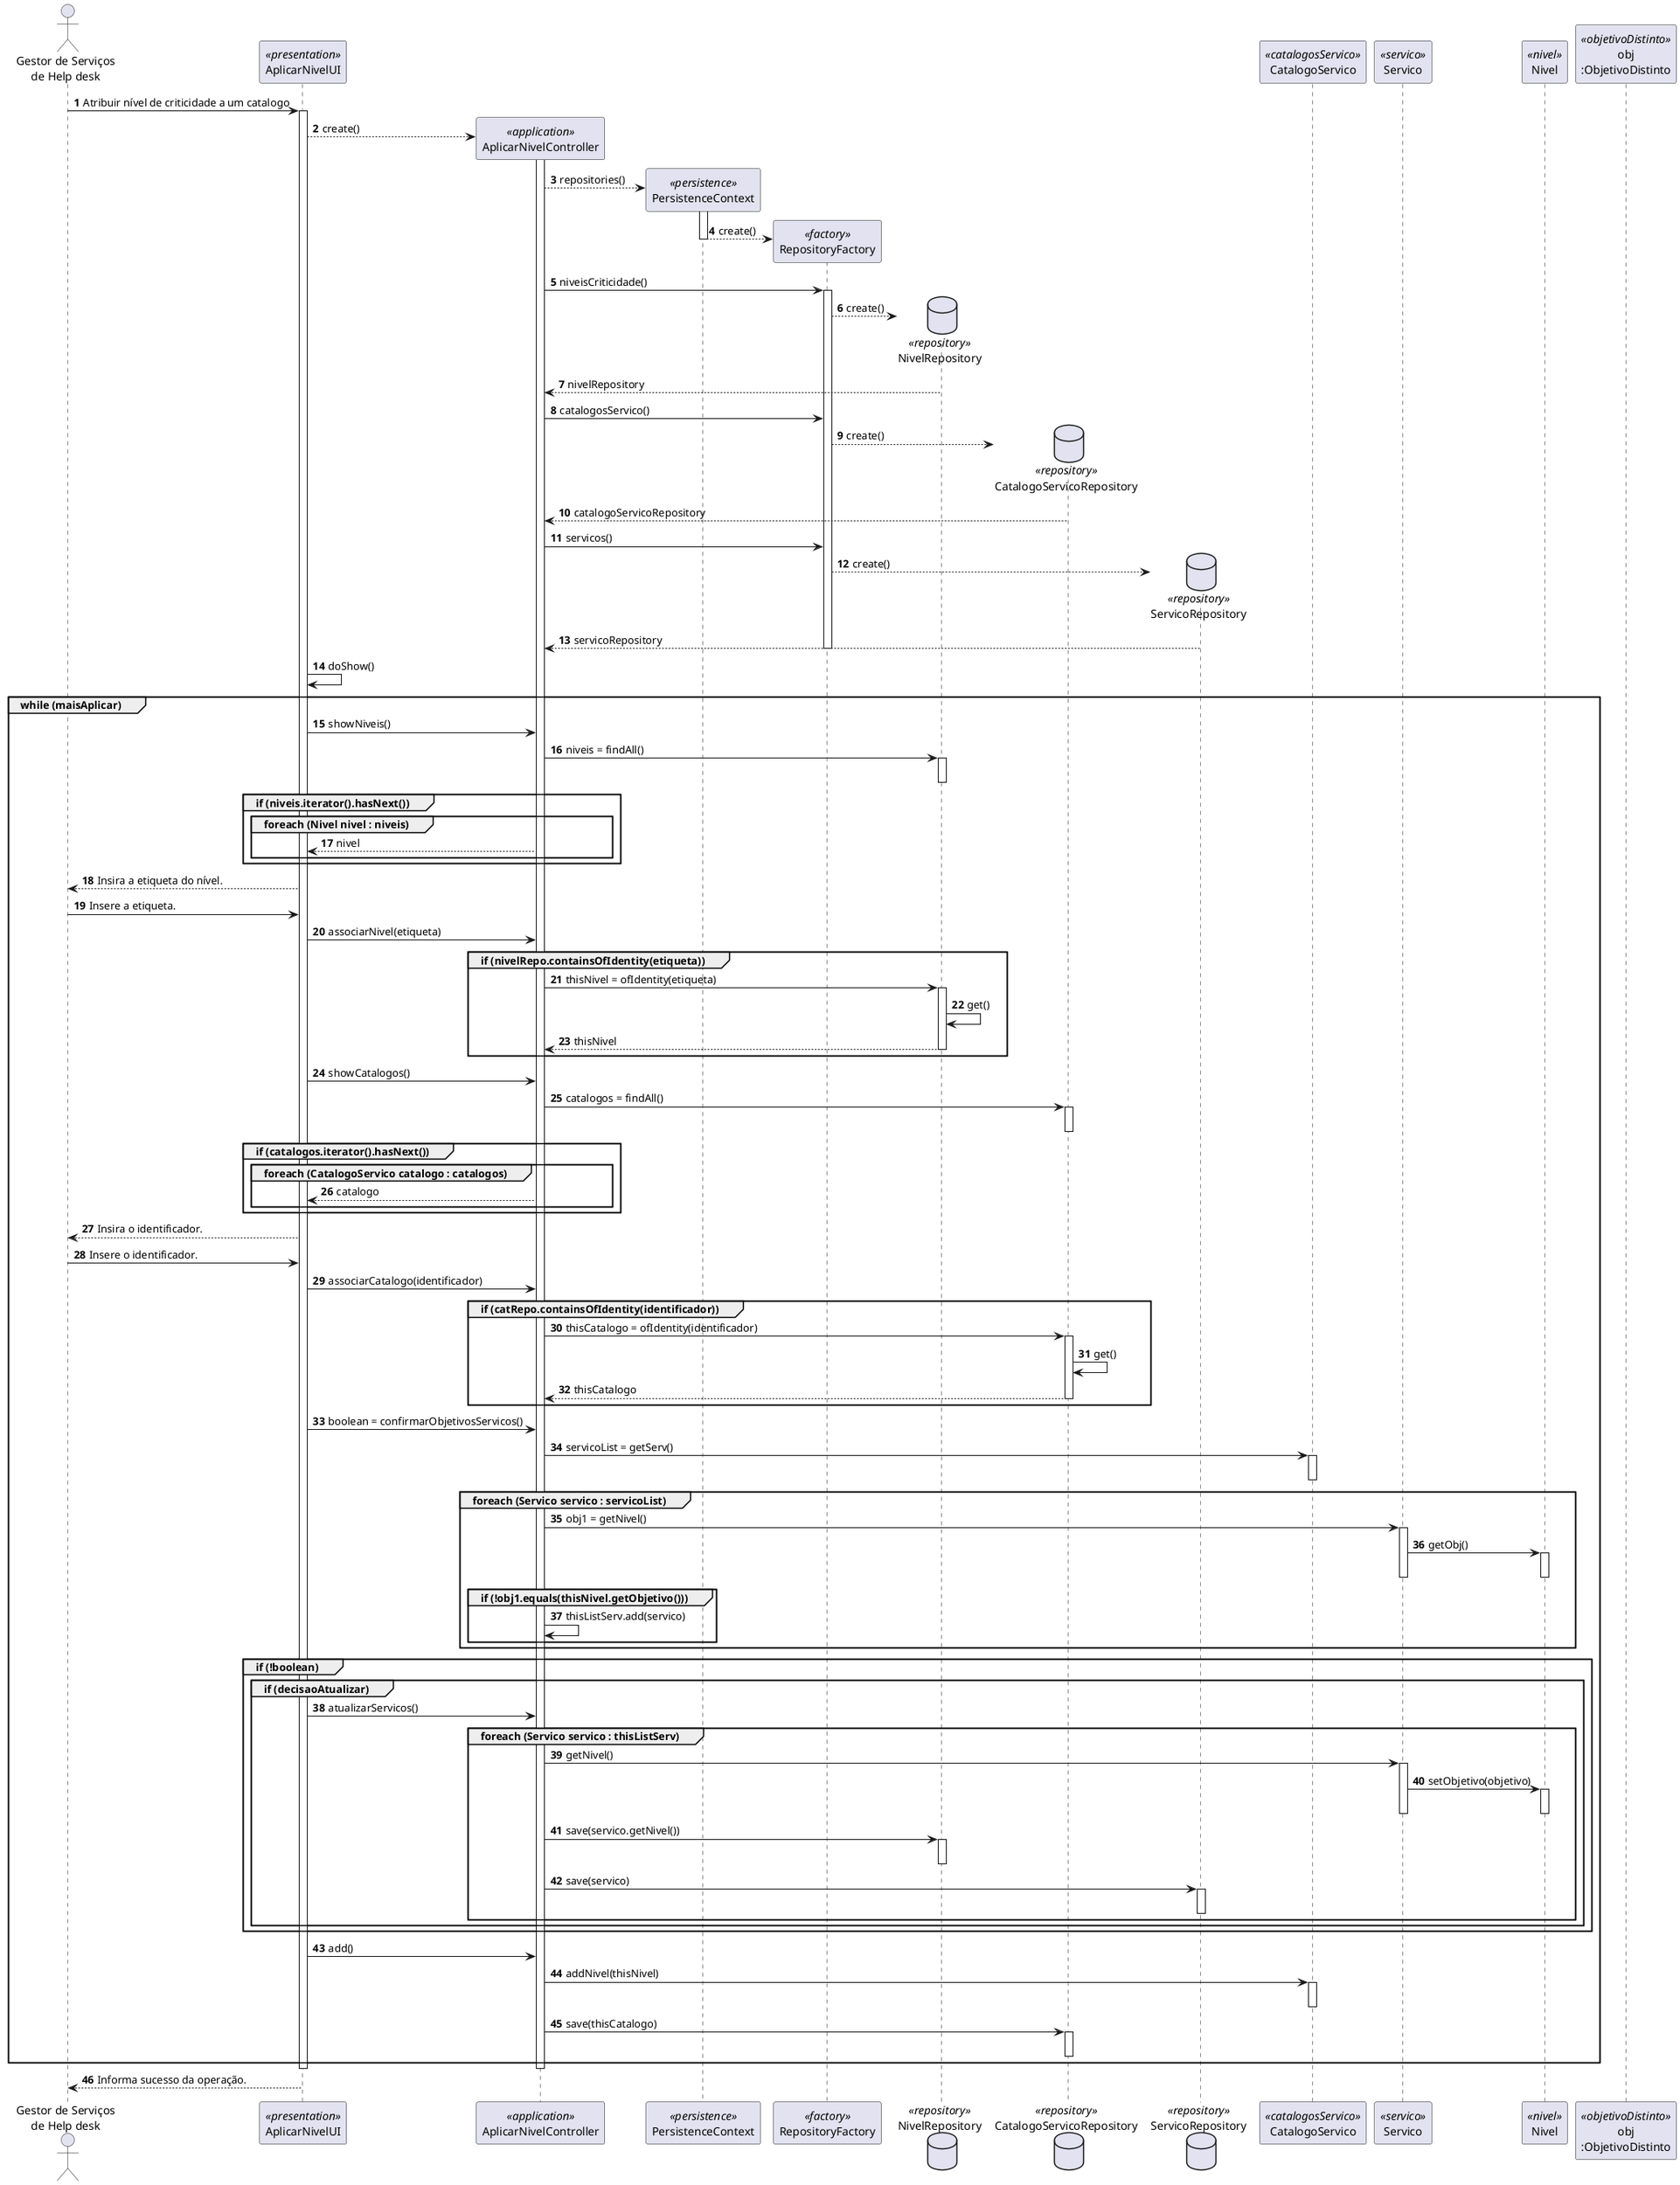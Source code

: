 @startuml
'https://plantuml.com/sequence-diagram

autonumber

actor "Gestor de Serviços\nde Help desk" as GSH
participant AplicarNivelUI as UI <<presentation>>
participant AplicarNivelController as CTRL <<application>>

participant PersistenceContext as PC <<persistence>>
participant RepositoryFactory as REP <<factory>>

database NivelRepository as NREP <<repository>>
database CatalogoServicoRepository as CATREP <<repository>>
database ServicoRepository as SEREP <<repository>>

participant CatalogoServico as CAT <<catalogosServico>>
participant Servico as SE <<servico>>
participant Nivel as NI <<nivel>>
participant "obj\n:ObjetivoDistinto" as OBJ <<objetivoDistinto>>

    GSH -> UI: Atribuir nível de criticidade a um catalogo
activate UI

    UI --> CTRL**: create()
activate CTRL

    CTRL --> PC**:repositories()
activate PC

    PC --> REP**: create()
deactivate PC

    CTRL -> REP: niveisCriticidade()
activate REP

    REP --> NREP**: create()
    NREP --> CTRL: nivelRepository

    CTRL -> REP: catalogosServico()
    REP --> CATREP**: create()
    CATREP --> CTRL: catalogoServicoRepository

    CTRL -> REP: servicos()
    REP --> SEREP**: create()
    SEREP --> CTRL: servicoRepository
deactivate REP

    UI -> UI: doShow()

group while (maisAplicar)

    UI -> CTRL: showNiveis()

    CTRL -> NREP: niveis = findAll()
activate NREP
deactivate NREP
group if (niveis.iterator().hasNext())
group foreach (Nivel nivel : niveis)

    CTRL --> UI: nivel
end
end

    UI --> GSH: Insira a etiqueta do nível.
    GSH -> UI: Insere a etiqueta.
    UI -> CTRL: associarNivel(etiqueta)

group if (nivelRepo.containsOfIdentity(etiqueta))
    CTRL -> NREP: thisNivel = ofIdentity(etiqueta)

activate NREP
    NREP -> NREP: get()
    NREP --> CTRL: thisNivel

deactivate NREP
end

    UI -> CTRL: showCatalogos()
    CTRL -> CATREP: catalogos = findAll()

activate CATREP
deactivate CATREP
group if (catalogos.iterator().hasNext())
group foreach (CatalogoServico catalogo : catalogos)
    CTRL --> UI: catalogo
end
end

    UI --> GSH: Insira o identificador.
    GSH -> UI: Insere o identificador.
    UI -> CTRL: associarCatalogo(identificador)

group if (catRepo.containsOfIdentity(identificador))
    CTRL -> CATREP: thisCatalogo = ofIdentity(identificador)

activate CATREP
    CATREP -> CATREP: get()
    CATREP --> CTRL: thisCatalogo

deactivate CATREP
end

    UI -> CTRL: boolean = confirmarObjetivosServicos()
    CTRL -> CAT: servicoList = getServ()
activate CAT
deactivate CAT

group foreach (Servico servico : servicoList)
    CTRL -> SE: obj1 = getNivel()

activate SE
    SE -> NI: getObj()
activate NI
deactivate NI
deactivate SE

group if (!obj1.equals(thisNivel.getObjetivo()))
    CTRL -> CTRL: thisListServ.add(servico)
end
end

group if (!boolean)
group if (decisaoAtualizar)

    UI -> CTRL: atualizarServicos()
group foreach (Servico servico : thisListServ)
    CTRL -> SE: getNivel()
activate SE
    SE -> NI: setObjetivo(objetivo)
activate NI
deactivate NI
deactivate SE

    CTRL -> NREP: save(servico.getNivel())
activate NREP
deactivate NREP

    CTRL -> SEREP: save(servico)
activate SEREP
deactivate SEREP


end
end
end

    UI -> CTRL: add()
    CTRL -> CAT: addNivel(thisNivel)
activate CAT
deactivate CAT

    CTRL -> CATREP: save(thisCatalogo)
activate CATREP
deactivate CATREP

end
deactivate CTRL
deactivate UI

UI --> GSH: Informa sucesso da operação.

@enduml